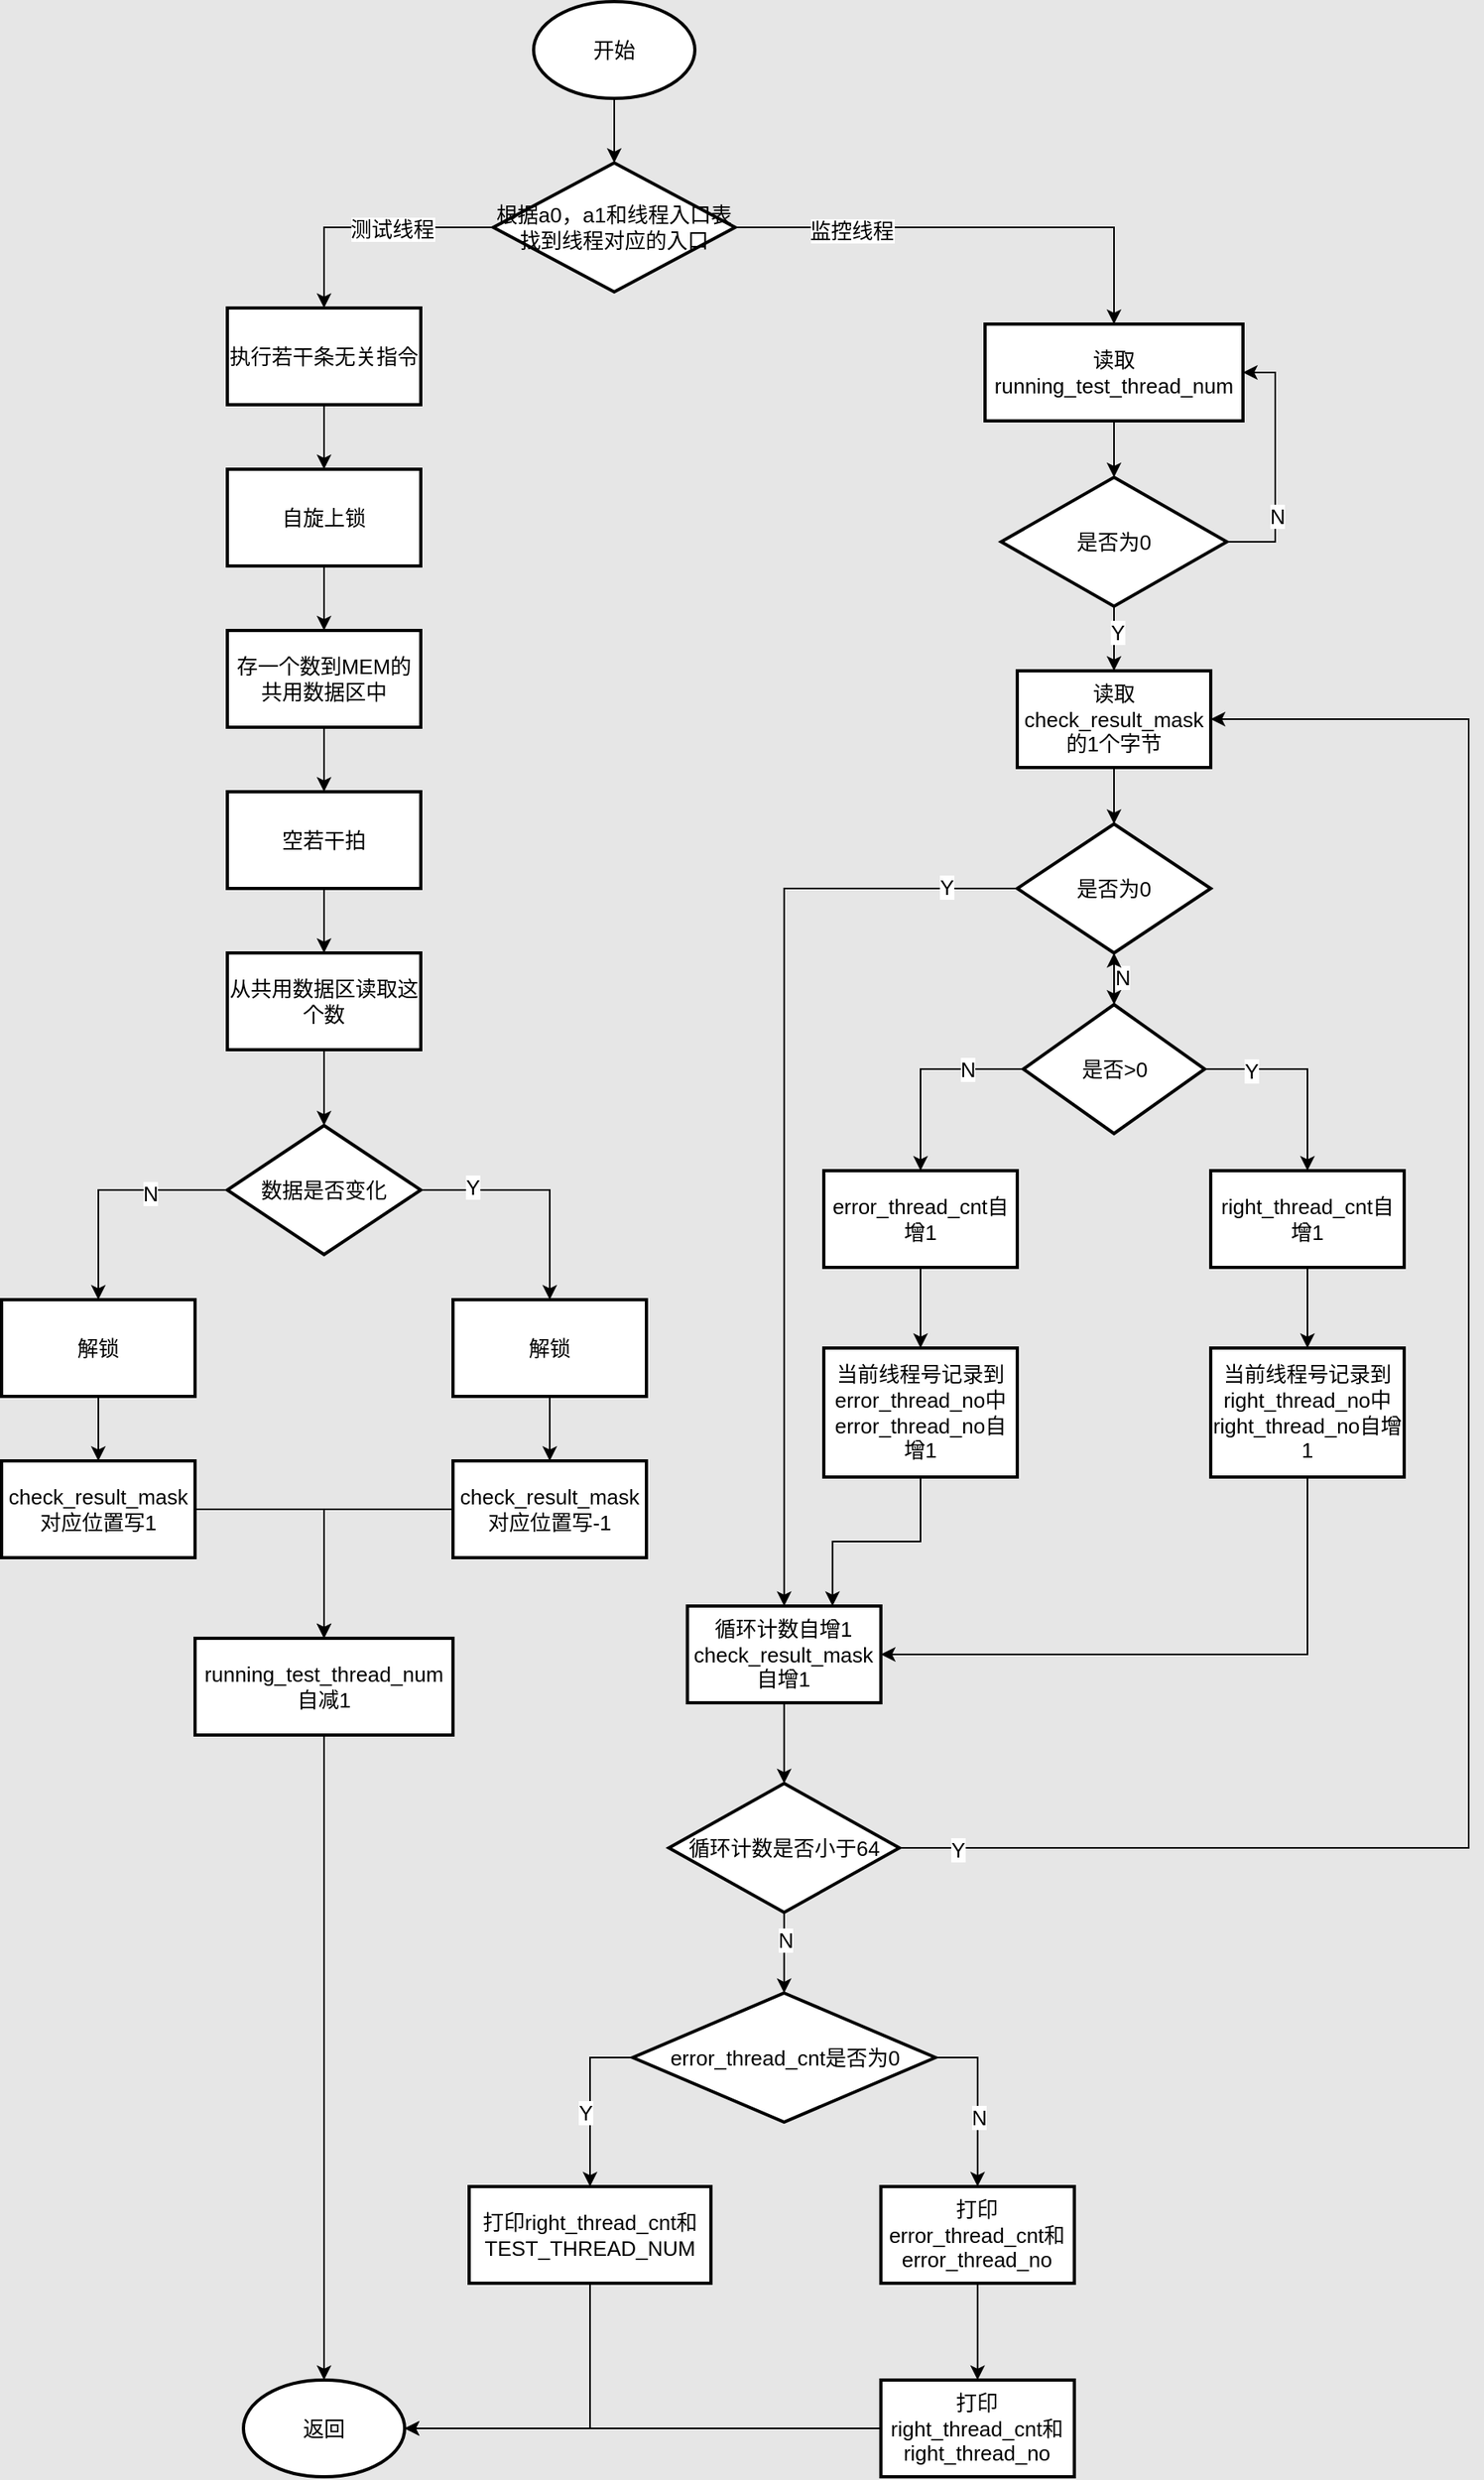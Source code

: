 <mxfile version="24.7.5">
  <diagram id="C5RBs43oDa-KdzZeNtuy" name="Page-1">
    <mxGraphModel dx="2026" dy="1111" grid="1" gridSize="10" guides="1" tooltips="1" connect="1" arrows="1" fold="1" page="1" pageScale="1" pageWidth="827" pageHeight="1169" background="#E6E6E6" math="0" shadow="0">
      <root>
        <mxCell id="WIyWlLk6GJQsqaUBKTNV-0" />
        <mxCell id="WIyWlLk6GJQsqaUBKTNV-1" parent="WIyWlLk6GJQsqaUBKTNV-0" />
        <mxCell id="y6UDbXkzMEYgvbYnua1N-1" style="edgeStyle=orthogonalEdgeStyle;rounded=0;orthogonalLoop=1;jettySize=auto;html=1;exitX=0.5;exitY=1;exitDx=0;exitDy=0;exitPerimeter=0;entryX=0.5;entryY=0;entryDx=0;entryDy=0;fontSize=13;" edge="1" parent="WIyWlLk6GJQsqaUBKTNV-1" source="y6UDbXkzMEYgvbYnua1N-2" target="y6UDbXkzMEYgvbYnua1N-7">
          <mxGeometry relative="1" as="geometry" />
        </mxCell>
        <mxCell id="y6UDbXkzMEYgvbYnua1N-2" value="开始" style="strokeWidth=2;html=1;shape=mxgraph.flowchart.start_1;whiteSpace=wrap;fontSize=13;" vertex="1" parent="WIyWlLk6GJQsqaUBKTNV-1">
          <mxGeometry x="590" y="230" width="100" height="60" as="geometry" />
        </mxCell>
        <mxCell id="y6UDbXkzMEYgvbYnua1N-3" value="" style="edgeStyle=orthogonalEdgeStyle;rounded=0;orthogonalLoop=1;jettySize=auto;html=1;fontSize=13;" edge="1" parent="WIyWlLk6GJQsqaUBKTNV-1" source="y6UDbXkzMEYgvbYnua1N-7" target="y6UDbXkzMEYgvbYnua1N-9">
          <mxGeometry relative="1" as="geometry" />
        </mxCell>
        <mxCell id="y6UDbXkzMEYgvbYnua1N-4" value="测试线程" style="edgeLabel;html=1;align=center;verticalAlign=middle;resizable=0;points=[];fontSize=13;" vertex="1" connectable="0" parent="y6UDbXkzMEYgvbYnua1N-3">
          <mxGeometry x="-0.187" y="1" relative="1" as="geometry">
            <mxPoint as="offset" />
          </mxGeometry>
        </mxCell>
        <mxCell id="y6UDbXkzMEYgvbYnua1N-5" value="" style="edgeStyle=orthogonalEdgeStyle;rounded=0;orthogonalLoop=1;jettySize=auto;html=1;fontSize=13;" edge="1" parent="WIyWlLk6GJQsqaUBKTNV-1" source="y6UDbXkzMEYgvbYnua1N-7" target="y6UDbXkzMEYgvbYnua1N-28">
          <mxGeometry relative="1" as="geometry" />
        </mxCell>
        <mxCell id="y6UDbXkzMEYgvbYnua1N-6" value="监控线程" style="edgeLabel;html=1;align=center;verticalAlign=middle;resizable=0;points=[];fontSize=13;" vertex="1" connectable="0" parent="y6UDbXkzMEYgvbYnua1N-5">
          <mxGeometry x="-0.514" y="-2" relative="1" as="geometry">
            <mxPoint as="offset" />
          </mxGeometry>
        </mxCell>
        <mxCell id="y6UDbXkzMEYgvbYnua1N-7" value="根据a0，a1和线程入口表找到线程对应的入口" style="rhombus;whiteSpace=wrap;html=1;strokeWidth=2;fontSize=13;" vertex="1" parent="WIyWlLk6GJQsqaUBKTNV-1">
          <mxGeometry x="565" y="330" width="150" height="80" as="geometry" />
        </mxCell>
        <mxCell id="y6UDbXkzMEYgvbYnua1N-8" value="" style="edgeStyle=orthogonalEdgeStyle;rounded=0;orthogonalLoop=1;jettySize=auto;html=1;fontSize=13;" edge="1" parent="WIyWlLk6GJQsqaUBKTNV-1" source="y6UDbXkzMEYgvbYnua1N-9" target="y6UDbXkzMEYgvbYnua1N-11">
          <mxGeometry relative="1" as="geometry" />
        </mxCell>
        <mxCell id="y6UDbXkzMEYgvbYnua1N-9" value="执行若干条无关指令" style="whiteSpace=wrap;html=1;fontSize=13;strokeWidth=2;" vertex="1" parent="WIyWlLk6GJQsqaUBKTNV-1">
          <mxGeometry x="400" y="420" width="120" height="60" as="geometry" />
        </mxCell>
        <mxCell id="y6UDbXkzMEYgvbYnua1N-10" value="" style="edgeStyle=orthogonalEdgeStyle;rounded=0;orthogonalLoop=1;jettySize=auto;html=1;fontSize=13;" edge="1" parent="WIyWlLk6GJQsqaUBKTNV-1" source="y6UDbXkzMEYgvbYnua1N-11" target="y6UDbXkzMEYgvbYnua1N-13">
          <mxGeometry relative="1" as="geometry" />
        </mxCell>
        <mxCell id="y6UDbXkzMEYgvbYnua1N-11" value="自旋上锁" style="whiteSpace=wrap;html=1;fontSize=13;strokeWidth=2;" vertex="1" parent="WIyWlLk6GJQsqaUBKTNV-1">
          <mxGeometry x="400" y="520" width="120" height="60" as="geometry" />
        </mxCell>
        <mxCell id="y6UDbXkzMEYgvbYnua1N-12" value="" style="edgeStyle=orthogonalEdgeStyle;rounded=0;orthogonalLoop=1;jettySize=auto;html=1;fontSize=13;" edge="1" parent="WIyWlLk6GJQsqaUBKTNV-1" source="y6UDbXkzMEYgvbYnua1N-13" target="y6UDbXkzMEYgvbYnua1N-15">
          <mxGeometry relative="1" as="geometry" />
        </mxCell>
        <mxCell id="y6UDbXkzMEYgvbYnua1N-13" value="存一个数到MEM的共用数据区中" style="whiteSpace=wrap;html=1;fontSize=13;strokeWidth=2;" vertex="1" parent="WIyWlLk6GJQsqaUBKTNV-1">
          <mxGeometry x="400" y="620" width="120" height="60" as="geometry" />
        </mxCell>
        <mxCell id="y6UDbXkzMEYgvbYnua1N-14" value="" style="edgeStyle=orthogonalEdgeStyle;rounded=0;orthogonalLoop=1;jettySize=auto;html=1;fontSize=13;" edge="1" parent="WIyWlLk6GJQsqaUBKTNV-1" source="y6UDbXkzMEYgvbYnua1N-15" target="y6UDbXkzMEYgvbYnua1N-17">
          <mxGeometry relative="1" as="geometry" />
        </mxCell>
        <mxCell id="y6UDbXkzMEYgvbYnua1N-15" value="空若干拍" style="whiteSpace=wrap;html=1;fontSize=13;strokeWidth=2;" vertex="1" parent="WIyWlLk6GJQsqaUBKTNV-1">
          <mxGeometry x="400" y="720" width="120" height="60" as="geometry" />
        </mxCell>
        <mxCell id="y6UDbXkzMEYgvbYnua1N-16" value="" style="edgeStyle=orthogonalEdgeStyle;rounded=0;orthogonalLoop=1;jettySize=auto;html=1;fontSize=13;" edge="1" parent="WIyWlLk6GJQsqaUBKTNV-1" source="y6UDbXkzMEYgvbYnua1N-17" target="y6UDbXkzMEYgvbYnua1N-22">
          <mxGeometry relative="1" as="geometry" />
        </mxCell>
        <mxCell id="y6UDbXkzMEYgvbYnua1N-17" value="从共用数据区读取这个数" style="whiteSpace=wrap;html=1;fontSize=13;strokeWidth=2;" vertex="1" parent="WIyWlLk6GJQsqaUBKTNV-1">
          <mxGeometry x="400" y="820" width="120" height="60" as="geometry" />
        </mxCell>
        <mxCell id="y6UDbXkzMEYgvbYnua1N-18" value="" style="edgeStyle=orthogonalEdgeStyle;rounded=0;orthogonalLoop=1;jettySize=auto;html=1;fontSize=13;" edge="1" parent="WIyWlLk6GJQsqaUBKTNV-1" source="y6UDbXkzMEYgvbYnua1N-22" target="y6UDbXkzMEYgvbYnua1N-24">
          <mxGeometry relative="1" as="geometry" />
        </mxCell>
        <mxCell id="y6UDbXkzMEYgvbYnua1N-19" value="Y" style="edgeLabel;html=1;align=center;verticalAlign=middle;resizable=0;points=[];fontSize=13;" vertex="1" connectable="0" parent="y6UDbXkzMEYgvbYnua1N-18">
          <mxGeometry x="-0.566" y="2" relative="1" as="geometry">
            <mxPoint as="offset" />
          </mxGeometry>
        </mxCell>
        <mxCell id="y6UDbXkzMEYgvbYnua1N-20" value="" style="edgeStyle=orthogonalEdgeStyle;rounded=0;orthogonalLoop=1;jettySize=auto;html=1;fontSize=13;" edge="1" parent="WIyWlLk6GJQsqaUBKTNV-1" source="y6UDbXkzMEYgvbYnua1N-22" target="y6UDbXkzMEYgvbYnua1N-26">
          <mxGeometry relative="1" as="geometry" />
        </mxCell>
        <mxCell id="y6UDbXkzMEYgvbYnua1N-21" value="N" style="edgeLabel;html=1;align=center;verticalAlign=middle;resizable=0;points=[];fontSize=13;" vertex="1" connectable="0" parent="y6UDbXkzMEYgvbYnua1N-20">
          <mxGeometry x="-0.353" y="2" relative="1" as="geometry">
            <mxPoint as="offset" />
          </mxGeometry>
        </mxCell>
        <mxCell id="y6UDbXkzMEYgvbYnua1N-22" value="数据是否变化" style="rhombus;whiteSpace=wrap;html=1;fontSize=13;strokeWidth=2;" vertex="1" parent="WIyWlLk6GJQsqaUBKTNV-1">
          <mxGeometry x="400" y="927" width="120" height="80" as="geometry" />
        </mxCell>
        <mxCell id="y6UDbXkzMEYgvbYnua1N-23" style="edgeStyle=orthogonalEdgeStyle;rounded=0;orthogonalLoop=1;jettySize=auto;html=1;exitX=0.5;exitY=1;exitDx=0;exitDy=0;entryX=0.5;entryY=0;entryDx=0;entryDy=0;fontSize=13;" edge="1" parent="WIyWlLk6GJQsqaUBKTNV-1" source="y6UDbXkzMEYgvbYnua1N-24" target="y6UDbXkzMEYgvbYnua1N-69">
          <mxGeometry relative="1" as="geometry" />
        </mxCell>
        <mxCell id="y6UDbXkzMEYgvbYnua1N-24" value="解锁" style="whiteSpace=wrap;html=1;fontSize=13;strokeWidth=2;" vertex="1" parent="WIyWlLk6GJQsqaUBKTNV-1">
          <mxGeometry x="540" y="1035" width="120" height="60" as="geometry" />
        </mxCell>
        <mxCell id="y6UDbXkzMEYgvbYnua1N-25" value="" style="edgeStyle=orthogonalEdgeStyle;rounded=0;orthogonalLoop=1;jettySize=auto;html=1;fontSize=13;" edge="1" parent="WIyWlLk6GJQsqaUBKTNV-1" source="y6UDbXkzMEYgvbYnua1N-26" target="y6UDbXkzMEYgvbYnua1N-67">
          <mxGeometry relative="1" as="geometry" />
        </mxCell>
        <mxCell id="y6UDbXkzMEYgvbYnua1N-26" value="解锁" style="whiteSpace=wrap;html=1;fontSize=13;strokeWidth=2;" vertex="1" parent="WIyWlLk6GJQsqaUBKTNV-1">
          <mxGeometry x="260" y="1035" width="120" height="60" as="geometry" />
        </mxCell>
        <mxCell id="y6UDbXkzMEYgvbYnua1N-27" value="" style="edgeStyle=orthogonalEdgeStyle;rounded=0;orthogonalLoop=1;jettySize=auto;html=1;fontSize=13;" edge="1" parent="WIyWlLk6GJQsqaUBKTNV-1" source="y6UDbXkzMEYgvbYnua1N-28" target="y6UDbXkzMEYgvbYnua1N-31">
          <mxGeometry relative="1" as="geometry" />
        </mxCell>
        <mxCell id="y6UDbXkzMEYgvbYnua1N-28" value="读取running_test_thread_num" style="whiteSpace=wrap;html=1;fontSize=13;strokeWidth=2;" vertex="1" parent="WIyWlLk6GJQsqaUBKTNV-1">
          <mxGeometry x="870" y="430" width="160" height="60" as="geometry" />
        </mxCell>
        <mxCell id="y6UDbXkzMEYgvbYnua1N-29" style="edgeStyle=orthogonalEdgeStyle;rounded=0;orthogonalLoop=1;jettySize=auto;html=1;exitX=1;exitY=0.5;exitDx=0;exitDy=0;entryX=1;entryY=0.5;entryDx=0;entryDy=0;fontSize=13;" edge="1" parent="WIyWlLk6GJQsqaUBKTNV-1" source="y6UDbXkzMEYgvbYnua1N-31" target="y6UDbXkzMEYgvbYnua1N-28">
          <mxGeometry relative="1" as="geometry">
            <Array as="points">
              <mxPoint x="1050" y="565" />
              <mxPoint x="1050" y="460" />
            </Array>
          </mxGeometry>
        </mxCell>
        <mxCell id="y6UDbXkzMEYgvbYnua1N-79" value="N" style="edgeLabel;html=1;align=center;verticalAlign=middle;resizable=0;points=[];fontSize=13;" vertex="1" connectable="0" parent="y6UDbXkzMEYgvbYnua1N-29">
          <mxGeometry x="-0.4" y="-1" relative="1" as="geometry">
            <mxPoint as="offset" />
          </mxGeometry>
        </mxCell>
        <mxCell id="y6UDbXkzMEYgvbYnua1N-30" value="" style="edgeStyle=orthogonalEdgeStyle;rounded=0;orthogonalLoop=1;jettySize=auto;html=1;fontSize=13;" edge="1" parent="WIyWlLk6GJQsqaUBKTNV-1" source="y6UDbXkzMEYgvbYnua1N-31" target="y6UDbXkzMEYgvbYnua1N-33">
          <mxGeometry relative="1" as="geometry" />
        </mxCell>
        <mxCell id="y6UDbXkzMEYgvbYnua1N-78" value="Y" style="edgeLabel;html=1;align=center;verticalAlign=middle;resizable=0;points=[];fontSize=13;" vertex="1" connectable="0" parent="y6UDbXkzMEYgvbYnua1N-30">
          <mxGeometry x="-0.2" y="2" relative="1" as="geometry">
            <mxPoint as="offset" />
          </mxGeometry>
        </mxCell>
        <mxCell id="y6UDbXkzMEYgvbYnua1N-31" value="是否为0" style="rhombus;whiteSpace=wrap;html=1;fontSize=13;strokeWidth=2;" vertex="1" parent="WIyWlLk6GJQsqaUBKTNV-1">
          <mxGeometry x="880" y="525" width="140" height="80" as="geometry" />
        </mxCell>
        <mxCell id="y6UDbXkzMEYgvbYnua1N-32" value="" style="edgeStyle=orthogonalEdgeStyle;rounded=0;orthogonalLoop=1;jettySize=auto;html=1;fontSize=13;" edge="1" parent="WIyWlLk6GJQsqaUBKTNV-1" source="y6UDbXkzMEYgvbYnua1N-33" target="y6UDbXkzMEYgvbYnua1N-38">
          <mxGeometry relative="1" as="geometry" />
        </mxCell>
        <mxCell id="y6UDbXkzMEYgvbYnua1N-33" value="读取check_result_mask的1个字节" style="whiteSpace=wrap;html=1;fontSize=13;strokeWidth=2;" vertex="1" parent="WIyWlLk6GJQsqaUBKTNV-1">
          <mxGeometry x="890" y="645" width="120" height="60" as="geometry" />
        </mxCell>
        <mxCell id="y6UDbXkzMEYgvbYnua1N-34" value="" style="edgeStyle=orthogonalEdgeStyle;rounded=0;orthogonalLoop=1;jettySize=auto;html=1;fontSize=13;" edge="1" parent="WIyWlLk6GJQsqaUBKTNV-1" source="y6UDbXkzMEYgvbYnua1N-38" target="y6UDbXkzMEYgvbYnua1N-44">
          <mxGeometry relative="1" as="geometry" />
        </mxCell>
        <mxCell id="y6UDbXkzMEYgvbYnua1N-35" value="N" style="edgeLabel;html=1;align=center;verticalAlign=middle;resizable=0;points=[];fontSize=13;" vertex="1" connectable="0" parent="y6UDbXkzMEYgvbYnua1N-34">
          <mxGeometry x="-0.193" y="2" relative="1" as="geometry">
            <mxPoint x="3" y="2" as="offset" />
          </mxGeometry>
        </mxCell>
        <mxCell id="y6UDbXkzMEYgvbYnua1N-36" value="" style="edgeStyle=orthogonalEdgeStyle;rounded=0;orthogonalLoop=1;jettySize=auto;html=1;fontSize=13;" edge="1" parent="WIyWlLk6GJQsqaUBKTNV-1" source="y6UDbXkzMEYgvbYnua1N-38" target="y6UDbXkzMEYgvbYnua1N-50">
          <mxGeometry relative="1" as="geometry" />
        </mxCell>
        <mxCell id="y6UDbXkzMEYgvbYnua1N-37" value="Y" style="edgeLabel;html=1;align=center;verticalAlign=middle;resizable=0;points=[];fontSize=13;" vertex="1" connectable="0" parent="y6UDbXkzMEYgvbYnua1N-36">
          <mxGeometry x="-0.85" y="-1" relative="1" as="geometry">
            <mxPoint as="offset" />
          </mxGeometry>
        </mxCell>
        <mxCell id="y6UDbXkzMEYgvbYnua1N-38" value="是否为0" style="rhombus;whiteSpace=wrap;html=1;fontSize=13;strokeWidth=2;" vertex="1" parent="WIyWlLk6GJQsqaUBKTNV-1">
          <mxGeometry x="890" y="740" width="120" height="80" as="geometry" />
        </mxCell>
        <mxCell id="y6UDbXkzMEYgvbYnua1N-39" value="" style="edgeStyle=orthogonalEdgeStyle;rounded=0;orthogonalLoop=1;jettySize=auto;html=1;fontSize=13;" edge="1" parent="WIyWlLk6GJQsqaUBKTNV-1" source="y6UDbXkzMEYgvbYnua1N-44" target="y6UDbXkzMEYgvbYnua1N-46">
          <mxGeometry relative="1" as="geometry" />
        </mxCell>
        <mxCell id="y6UDbXkzMEYgvbYnua1N-40" value="N" style="edgeLabel;html=1;align=center;verticalAlign=middle;resizable=0;points=[];fontSize=13;" vertex="1" connectable="0" parent="y6UDbXkzMEYgvbYnua1N-39">
          <mxGeometry x="-0.436" relative="1" as="geometry">
            <mxPoint as="offset" />
          </mxGeometry>
        </mxCell>
        <mxCell id="y6UDbXkzMEYgvbYnua1N-41" value="" style="edgeStyle=orthogonalEdgeStyle;rounded=0;orthogonalLoop=1;jettySize=auto;html=1;fontSize=13;" edge="1" parent="WIyWlLk6GJQsqaUBKTNV-1" source="y6UDbXkzMEYgvbYnua1N-44" target="y6UDbXkzMEYgvbYnua1N-48">
          <mxGeometry relative="1" as="geometry" />
        </mxCell>
        <mxCell id="y6UDbXkzMEYgvbYnua1N-42" value="Y" style="edgeLabel;html=1;align=center;verticalAlign=middle;resizable=0;points=[];fontSize=13;" vertex="1" connectable="0" parent="y6UDbXkzMEYgvbYnua1N-41">
          <mxGeometry x="-0.562" y="-1" relative="1" as="geometry">
            <mxPoint as="offset" />
          </mxGeometry>
        </mxCell>
        <mxCell id="y6UDbXkzMEYgvbYnua1N-43" value="" style="edgeStyle=orthogonalEdgeStyle;rounded=0;orthogonalLoop=1;jettySize=auto;html=1;fontSize=13;" edge="1" parent="WIyWlLk6GJQsqaUBKTNV-1" source="y6UDbXkzMEYgvbYnua1N-44" target="y6UDbXkzMEYgvbYnua1N-38">
          <mxGeometry relative="1" as="geometry" />
        </mxCell>
        <mxCell id="y6UDbXkzMEYgvbYnua1N-44" value="是否&amp;gt;0" style="rhombus;whiteSpace=wrap;html=1;fontSize=13;strokeWidth=2;" vertex="1" parent="WIyWlLk6GJQsqaUBKTNV-1">
          <mxGeometry x="893.75" y="852" width="112.5" height="80" as="geometry" />
        </mxCell>
        <mxCell id="y6UDbXkzMEYgvbYnua1N-45" value="" style="edgeStyle=orthogonalEdgeStyle;rounded=0;orthogonalLoop=1;jettySize=auto;html=1;fontSize=13;" edge="1" parent="WIyWlLk6GJQsqaUBKTNV-1" source="y6UDbXkzMEYgvbYnua1N-46" target="y6UDbXkzMEYgvbYnua1N-52">
          <mxGeometry relative="1" as="geometry" />
        </mxCell>
        <mxCell id="y6UDbXkzMEYgvbYnua1N-46" value="&lt;div style=&quot;font-size: 13px;&quot;&gt;error_thread_cnt自增1&lt;/div&gt;" style="whiteSpace=wrap;html=1;fontSize=13;strokeWidth=2;" vertex="1" parent="WIyWlLk6GJQsqaUBKTNV-1">
          <mxGeometry x="770" y="955" width="120" height="60" as="geometry" />
        </mxCell>
        <mxCell id="y6UDbXkzMEYgvbYnua1N-47" style="edgeStyle=orthogonalEdgeStyle;rounded=0;orthogonalLoop=1;jettySize=auto;html=1;exitX=0.5;exitY=1;exitDx=0;exitDy=0;entryX=0.5;entryY=0;entryDx=0;entryDy=0;fontSize=13;" edge="1" parent="WIyWlLk6GJQsqaUBKTNV-1" source="y6UDbXkzMEYgvbYnua1N-48" target="y6UDbXkzMEYgvbYnua1N-54">
          <mxGeometry relative="1" as="geometry" />
        </mxCell>
        <mxCell id="y6UDbXkzMEYgvbYnua1N-48" value="right_thread_cnt自增1" style="whiteSpace=wrap;html=1;fontSize=13;strokeWidth=2;" vertex="1" parent="WIyWlLk6GJQsqaUBKTNV-1">
          <mxGeometry x="1010" y="955" width="120" height="60" as="geometry" />
        </mxCell>
        <mxCell id="y6UDbXkzMEYgvbYnua1N-49" value="" style="edgeStyle=orthogonalEdgeStyle;rounded=0;orthogonalLoop=1;jettySize=auto;html=1;fontSize=13;" edge="1" parent="WIyWlLk6GJQsqaUBKTNV-1" source="y6UDbXkzMEYgvbYnua1N-50" target="y6UDbXkzMEYgvbYnua1N-59">
          <mxGeometry relative="1" as="geometry" />
        </mxCell>
        <mxCell id="y6UDbXkzMEYgvbYnua1N-50" value="循环计数自增1&lt;div style=&quot;font-size: 13px;&quot;&gt;check_result_mask自增1&lt;/div&gt;" style="whiteSpace=wrap;html=1;fontSize=13;strokeWidth=2;" vertex="1" parent="WIyWlLk6GJQsqaUBKTNV-1">
          <mxGeometry x="685.38" y="1225" width="120" height="60" as="geometry" />
        </mxCell>
        <mxCell id="y6UDbXkzMEYgvbYnua1N-51" style="edgeStyle=orthogonalEdgeStyle;rounded=0;orthogonalLoop=1;jettySize=auto;html=1;exitX=0.5;exitY=1;exitDx=0;exitDy=0;entryX=0.75;entryY=0;entryDx=0;entryDy=0;fontSize=13;" edge="1" parent="WIyWlLk6GJQsqaUBKTNV-1" source="y6UDbXkzMEYgvbYnua1N-52" target="y6UDbXkzMEYgvbYnua1N-50">
          <mxGeometry relative="1" as="geometry" />
        </mxCell>
        <mxCell id="y6UDbXkzMEYgvbYnua1N-52" value="当前线程号记录到error_thread_no中&lt;div style=&quot;font-size: 13px;&quot;&gt;error_thread_no自增1&lt;br style=&quot;font-size: 13px;&quot;&gt;&lt;/div&gt;" style="whiteSpace=wrap;html=1;fontSize=13;strokeWidth=2;" vertex="1" parent="WIyWlLk6GJQsqaUBKTNV-1">
          <mxGeometry x="770" y="1065" width="120" height="80" as="geometry" />
        </mxCell>
        <mxCell id="y6UDbXkzMEYgvbYnua1N-53" style="edgeStyle=orthogonalEdgeStyle;rounded=0;orthogonalLoop=1;jettySize=auto;html=1;exitX=0.5;exitY=1;exitDx=0;exitDy=0;entryX=1;entryY=0.5;entryDx=0;entryDy=0;fontSize=13;" edge="1" parent="WIyWlLk6GJQsqaUBKTNV-1" source="y6UDbXkzMEYgvbYnua1N-54" target="y6UDbXkzMEYgvbYnua1N-50">
          <mxGeometry relative="1" as="geometry">
            <mxPoint x="788" y="1325" as="targetPoint" />
          </mxGeometry>
        </mxCell>
        <mxCell id="y6UDbXkzMEYgvbYnua1N-54" value="当前线程号记录到right_thread_no中&lt;div style=&quot;font-size: 13px;&quot;&gt;right_thread_no自增1&lt;br style=&quot;font-size: 13px;&quot;&gt;&lt;/div&gt;" style="whiteSpace=wrap;html=1;fontSize=13;strokeWidth=2;" vertex="1" parent="WIyWlLk6GJQsqaUBKTNV-1">
          <mxGeometry x="1010" y="1065" width="120" height="80" as="geometry" />
        </mxCell>
        <mxCell id="y6UDbXkzMEYgvbYnua1N-55" style="edgeStyle=orthogonalEdgeStyle;rounded=0;orthogonalLoop=1;jettySize=auto;html=1;exitX=1;exitY=0.5;exitDx=0;exitDy=0;entryX=1;entryY=0.5;entryDx=0;entryDy=0;fontSize=13;" edge="1" parent="WIyWlLk6GJQsqaUBKTNV-1" source="y6UDbXkzMEYgvbYnua1N-59" target="y6UDbXkzMEYgvbYnua1N-33">
          <mxGeometry relative="1" as="geometry">
            <mxPoint x="799.5" y="1445" as="sourcePoint" />
            <Array as="points">
              <mxPoint x="1170" y="1375" />
              <mxPoint x="1170" y="675" />
            </Array>
          </mxGeometry>
        </mxCell>
        <mxCell id="y6UDbXkzMEYgvbYnua1N-56" value="Y" style="edgeLabel;html=1;align=center;verticalAlign=middle;resizable=0;points=[];fontSize=13;" vertex="1" connectable="0" parent="y6UDbXkzMEYgvbYnua1N-55">
          <mxGeometry x="-0.941" y="-4" relative="1" as="geometry">
            <mxPoint y="-3" as="offset" />
          </mxGeometry>
        </mxCell>
        <mxCell id="y6UDbXkzMEYgvbYnua1N-57" value="" style="edgeStyle=orthogonalEdgeStyle;rounded=0;orthogonalLoop=1;jettySize=auto;html=1;fontSize=13;" edge="1" parent="WIyWlLk6GJQsqaUBKTNV-1" source="y6UDbXkzMEYgvbYnua1N-59" target="y6UDbXkzMEYgvbYnua1N-64">
          <mxGeometry relative="1" as="geometry" />
        </mxCell>
        <mxCell id="y6UDbXkzMEYgvbYnua1N-58" value="N" style="edgeLabel;html=1;align=center;verticalAlign=middle;resizable=0;points=[];fontSize=13;" vertex="1" connectable="0" parent="y6UDbXkzMEYgvbYnua1N-57">
          <mxGeometry x="-0.332" relative="1" as="geometry">
            <mxPoint as="offset" />
          </mxGeometry>
        </mxCell>
        <mxCell id="y6UDbXkzMEYgvbYnua1N-59" value="循环计数是否小于64" style="rhombus;whiteSpace=wrap;html=1;fontSize=13;strokeWidth=2;" vertex="1" parent="WIyWlLk6GJQsqaUBKTNV-1">
          <mxGeometry x="673.88" y="1335" width="143" height="80" as="geometry" />
        </mxCell>
        <mxCell id="y6UDbXkzMEYgvbYnua1N-60" value="" style="edgeStyle=orthogonalEdgeStyle;rounded=0;orthogonalLoop=1;jettySize=auto;html=1;exitX=0;exitY=0.5;exitDx=0;exitDy=0;fontSize=13;" edge="1" parent="WIyWlLk6GJQsqaUBKTNV-1" source="y6UDbXkzMEYgvbYnua1N-64" target="y6UDbXkzMEYgvbYnua1N-72">
          <mxGeometry relative="1" as="geometry" />
        </mxCell>
        <mxCell id="y6UDbXkzMEYgvbYnua1N-61" value="Y" style="edgeLabel;html=1;align=center;verticalAlign=middle;resizable=0;points=[];fontSize=13;" vertex="1" connectable="0" parent="y6UDbXkzMEYgvbYnua1N-60">
          <mxGeometry x="0.127" y="-3" relative="1" as="geometry">
            <mxPoint as="offset" />
          </mxGeometry>
        </mxCell>
        <mxCell id="y6UDbXkzMEYgvbYnua1N-62" value="" style="edgeStyle=orthogonalEdgeStyle;rounded=0;orthogonalLoop=1;jettySize=auto;html=1;exitX=1;exitY=0.5;exitDx=0;exitDy=0;fontSize=13;" edge="1" parent="WIyWlLk6GJQsqaUBKTNV-1" source="y6UDbXkzMEYgvbYnua1N-64" target="y6UDbXkzMEYgvbYnua1N-74">
          <mxGeometry relative="1" as="geometry" />
        </mxCell>
        <mxCell id="y6UDbXkzMEYgvbYnua1N-63" value="N" style="edgeLabel;html=1;align=center;verticalAlign=middle;resizable=0;points=[];fontSize=13;" vertex="1" connectable="0" parent="y6UDbXkzMEYgvbYnua1N-62">
          <mxGeometry x="0.184" relative="1" as="geometry">
            <mxPoint as="offset" />
          </mxGeometry>
        </mxCell>
        <mxCell id="y6UDbXkzMEYgvbYnua1N-64" value="error_thread_cnt是否为0" style="rhombus;whiteSpace=wrap;html=1;fontSize=13;strokeWidth=2;" vertex="1" parent="WIyWlLk6GJQsqaUBKTNV-1">
          <mxGeometry x="651.5" y="1465" width="187.75" height="80" as="geometry" />
        </mxCell>
        <mxCell id="y6UDbXkzMEYgvbYnua1N-65" value="返回" style="strokeWidth=2;html=1;shape=mxgraph.flowchart.start_1;whiteSpace=wrap;fontSize=13;" vertex="1" parent="WIyWlLk6GJQsqaUBKTNV-1">
          <mxGeometry x="410" y="1705" width="100" height="60" as="geometry" />
        </mxCell>
        <mxCell id="y6UDbXkzMEYgvbYnua1N-66" value="" style="edgeStyle=orthogonalEdgeStyle;rounded=0;orthogonalLoop=1;jettySize=auto;html=1;exitX=1;exitY=0.5;exitDx=0;exitDy=0;fontSize=13;" edge="1" parent="WIyWlLk6GJQsqaUBKTNV-1" source="y6UDbXkzMEYgvbYnua1N-67" target="y6UDbXkzMEYgvbYnua1N-70">
          <mxGeometry relative="1" as="geometry" />
        </mxCell>
        <mxCell id="y6UDbXkzMEYgvbYnua1N-67" value="check_result_mask对应位置写1" style="whiteSpace=wrap;html=1;fontSize=13;strokeWidth=2;" vertex="1" parent="WIyWlLk6GJQsqaUBKTNV-1">
          <mxGeometry x="260" y="1135" width="120" height="60" as="geometry" />
        </mxCell>
        <mxCell id="y6UDbXkzMEYgvbYnua1N-68" style="edgeStyle=orthogonalEdgeStyle;rounded=0;orthogonalLoop=1;jettySize=auto;html=1;exitX=0;exitY=0.5;exitDx=0;exitDy=0;entryX=0.5;entryY=0;entryDx=0;entryDy=0;fontSize=13;" edge="1" parent="WIyWlLk6GJQsqaUBKTNV-1" source="y6UDbXkzMEYgvbYnua1N-69" target="y6UDbXkzMEYgvbYnua1N-70">
          <mxGeometry relative="1" as="geometry" />
        </mxCell>
        <mxCell id="y6UDbXkzMEYgvbYnua1N-69" value="check_result_mask对应位置写-1" style="whiteSpace=wrap;html=1;fontSize=13;strokeWidth=2;" vertex="1" parent="WIyWlLk6GJQsqaUBKTNV-1">
          <mxGeometry x="540" y="1135" width="120" height="60" as="geometry" />
        </mxCell>
        <mxCell id="y6UDbXkzMEYgvbYnua1N-70" value="running_test_thread_num自减1" style="whiteSpace=wrap;html=1;fontSize=13;strokeWidth=2;" vertex="1" parent="WIyWlLk6GJQsqaUBKTNV-1">
          <mxGeometry x="380" y="1245" width="160" height="60" as="geometry" />
        </mxCell>
        <mxCell id="y6UDbXkzMEYgvbYnua1N-71" style="edgeStyle=orthogonalEdgeStyle;rounded=0;orthogonalLoop=1;jettySize=auto;html=1;exitX=0.5;exitY=1;exitDx=0;exitDy=0;entryX=0.5;entryY=0;entryDx=0;entryDy=0;entryPerimeter=0;fontSize=13;" edge="1" parent="WIyWlLk6GJQsqaUBKTNV-1" source="y6UDbXkzMEYgvbYnua1N-70" target="y6UDbXkzMEYgvbYnua1N-65">
          <mxGeometry relative="1" as="geometry" />
        </mxCell>
        <mxCell id="y6UDbXkzMEYgvbYnua1N-72" value="打印right_thread_cnt和TEST_THREAD_NUM" style="whiteSpace=wrap;html=1;fontSize=13;strokeWidth=2;" vertex="1" parent="WIyWlLk6GJQsqaUBKTNV-1">
          <mxGeometry x="550" y="1585" width="149.99" height="60" as="geometry" />
        </mxCell>
        <mxCell id="y6UDbXkzMEYgvbYnua1N-73" value="" style="edgeStyle=orthogonalEdgeStyle;rounded=0;orthogonalLoop=1;jettySize=auto;html=1;fontSize=13;" edge="1" parent="WIyWlLk6GJQsqaUBKTNV-1" source="y6UDbXkzMEYgvbYnua1N-74" target="y6UDbXkzMEYgvbYnua1N-76">
          <mxGeometry relative="1" as="geometry" />
        </mxCell>
        <mxCell id="y6UDbXkzMEYgvbYnua1N-74" value="打印error_thread_cnt和error_thread_no" style="whiteSpace=wrap;html=1;fontSize=13;strokeWidth=2;" vertex="1" parent="WIyWlLk6GJQsqaUBKTNV-1">
          <mxGeometry x="805.385" y="1585" width="120" height="60" as="geometry" />
        </mxCell>
        <mxCell id="y6UDbXkzMEYgvbYnua1N-75" style="edgeStyle=orthogonalEdgeStyle;rounded=0;orthogonalLoop=1;jettySize=auto;html=1;exitX=0;exitY=0.5;exitDx=0;exitDy=0;entryX=1;entryY=0.5;entryDx=0;entryDy=0;entryPerimeter=0;fontSize=13;" edge="1" parent="WIyWlLk6GJQsqaUBKTNV-1" source="y6UDbXkzMEYgvbYnua1N-76" target="y6UDbXkzMEYgvbYnua1N-65">
          <mxGeometry relative="1" as="geometry">
            <mxPoint x="690" y="1735" as="targetPoint" />
          </mxGeometry>
        </mxCell>
        <mxCell id="y6UDbXkzMEYgvbYnua1N-76" value="打印right_thread_cnt和right_thread_no" style="whiteSpace=wrap;html=1;fontSize=13;strokeWidth=2;" vertex="1" parent="WIyWlLk6GJQsqaUBKTNV-1">
          <mxGeometry x="805.385" y="1705" width="120" height="60" as="geometry" />
        </mxCell>
        <mxCell id="y6UDbXkzMEYgvbYnua1N-77" style="edgeStyle=orthogonalEdgeStyle;rounded=0;orthogonalLoop=1;jettySize=auto;html=1;exitX=0.5;exitY=1;exitDx=0;exitDy=0;entryX=1;entryY=0.5;entryDx=0;entryDy=0;entryPerimeter=0;fontSize=13;" edge="1" parent="WIyWlLk6GJQsqaUBKTNV-1" source="y6UDbXkzMEYgvbYnua1N-72" target="y6UDbXkzMEYgvbYnua1N-65">
          <mxGeometry relative="1" as="geometry" />
        </mxCell>
      </root>
    </mxGraphModel>
  </diagram>
</mxfile>
